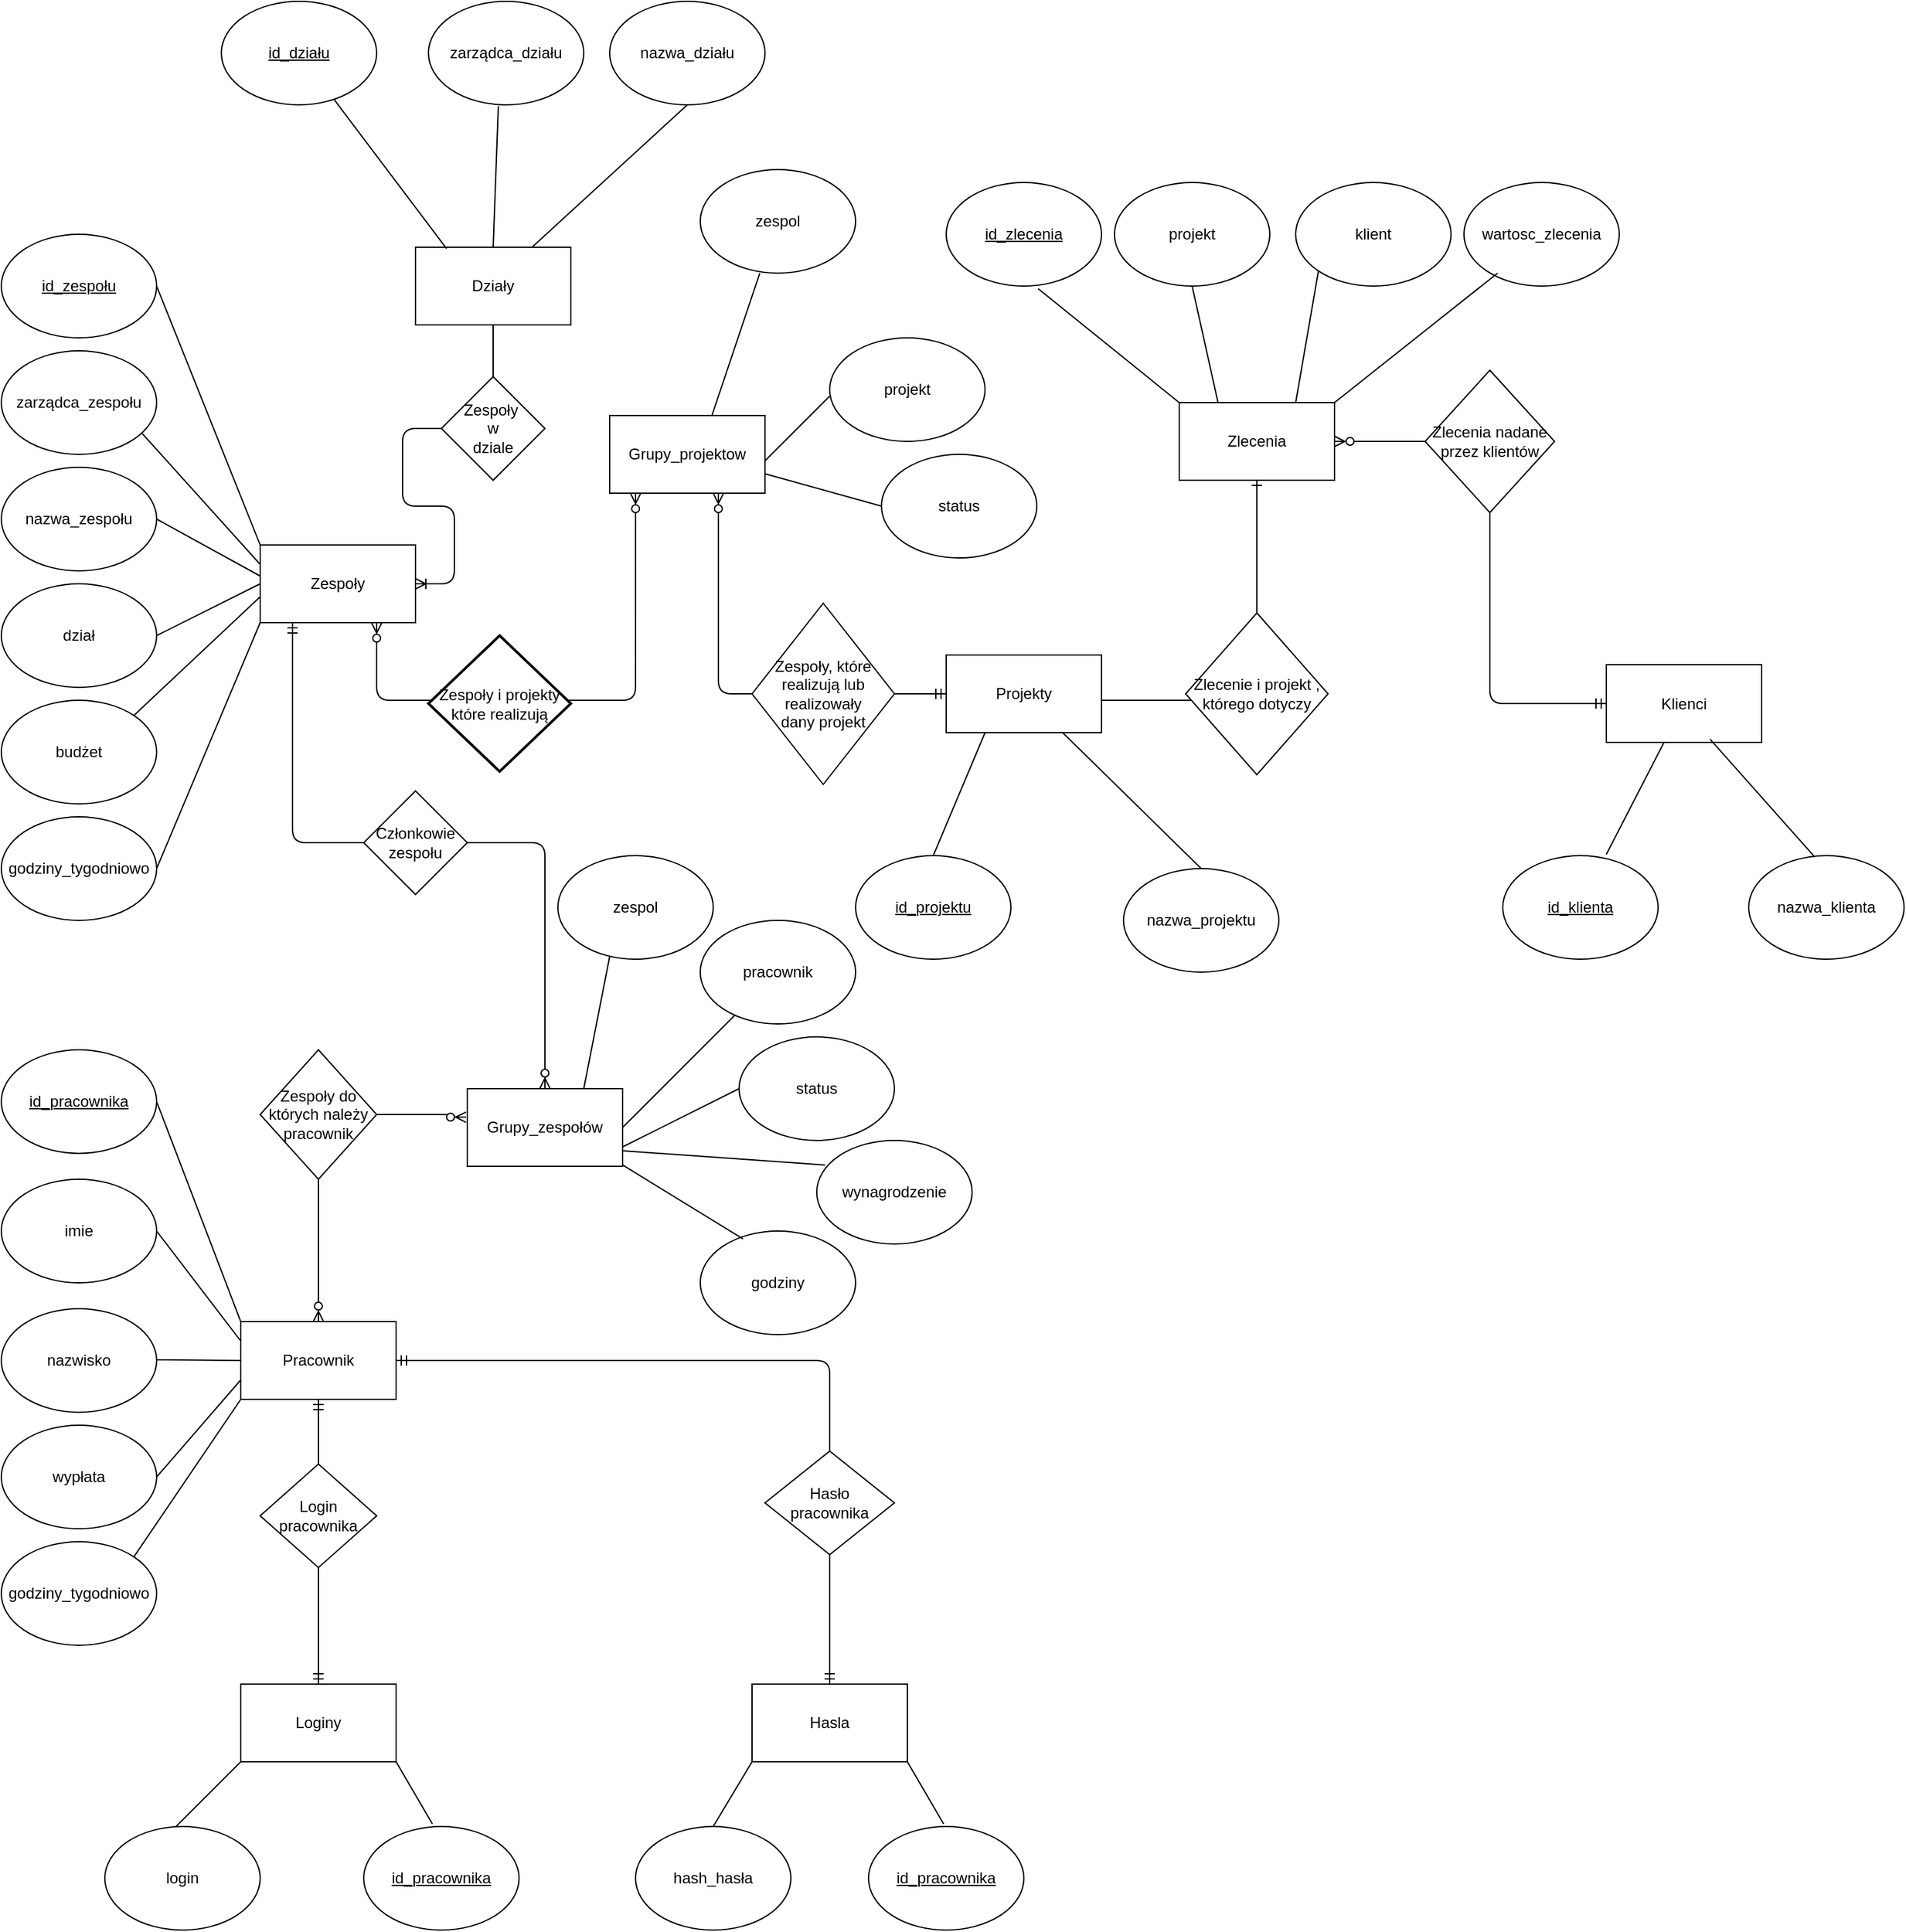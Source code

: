 <mxfile version="14.1.8" type="device"><diagram id="1LLoWZPBhENQtHgGuLOk" name="Page-1"><mxGraphModel dx="1747" dy="831" grid="1" gridSize="10" guides="1" tooltips="1" connect="1" arrows="1" fold="1" page="1" pageScale="1" pageWidth="827" pageHeight="1169" math="0" shadow="0"><root><mxCell id="0"/><mxCell id="1" parent="0"/><mxCell id="VqQpT-1c5NTkzaZMbWne-1" value="Działy" style="rounded=0;whiteSpace=wrap;html=1;" parent="1" vertex="1"><mxGeometry x="160" y="210" width="120" height="60" as="geometry"/></mxCell><mxCell id="VqQpT-1c5NTkzaZMbWne-3" value="&lt;u&gt;id_działu&lt;/u&gt;" style="ellipse;whiteSpace=wrap;html=1;" parent="1" vertex="1"><mxGeometry x="10" y="20" width="120" height="80" as="geometry"/></mxCell><mxCell id="VqQpT-1c5NTkzaZMbWne-4" value="" style="endArrow=none;html=1;exitX=0.2;exitY=0.017;exitDx=0;exitDy=0;exitPerimeter=0;" parent="1" source="VqQpT-1c5NTkzaZMbWne-1" target="VqQpT-1c5NTkzaZMbWne-3" edge="1"><mxGeometry width="50" height="50" relative="1" as="geometry"><mxPoint x="250" y="160" as="sourcePoint"/><mxPoint x="300" y="110" as="targetPoint"/></mxGeometry></mxCell><mxCell id="VqQpT-1c5NTkzaZMbWne-6" value="zarządca_działu" style="ellipse;whiteSpace=wrap;html=1;" parent="1" vertex="1"><mxGeometry x="170" y="20" width="120" height="80" as="geometry"/></mxCell><mxCell id="VqQpT-1c5NTkzaZMbWne-7" value="nazwa_działu" style="ellipse;whiteSpace=wrap;html=1;" parent="1" vertex="1"><mxGeometry x="310" y="20" width="120" height="80" as="geometry"/></mxCell><mxCell id="VqQpT-1c5NTkzaZMbWne-8" value="" style="endArrow=none;html=1;exitX=0.5;exitY=0;exitDx=0;exitDy=0;entryX=0.45;entryY=1.013;entryDx=0;entryDy=0;entryPerimeter=0;" parent="1" source="VqQpT-1c5NTkzaZMbWne-1" target="VqQpT-1c5NTkzaZMbWne-6" edge="1"><mxGeometry width="50" height="50" relative="1" as="geometry"><mxPoint x="389" y="160" as="sourcePoint"/><mxPoint x="439" y="110" as="targetPoint"/></mxGeometry></mxCell><mxCell id="VqQpT-1c5NTkzaZMbWne-9" value="" style="endArrow=none;html=1;exitX=0.75;exitY=0;exitDx=0;exitDy=0;entryX=0.5;entryY=1;entryDx=0;entryDy=0;" parent="1" source="VqQpT-1c5NTkzaZMbWne-1" target="VqQpT-1c5NTkzaZMbWne-7" edge="1"><mxGeometry width="50" height="50" relative="1" as="geometry"><mxPoint x="570" y="160" as="sourcePoint"/><mxPoint x="620" y="110" as="targetPoint"/></mxGeometry></mxCell><mxCell id="VqQpT-1c5NTkzaZMbWne-12" value="Zespoły" style="rounded=0;whiteSpace=wrap;html=1;" parent="1" vertex="1"><mxGeometry x="40" y="440" width="120" height="60" as="geometry"/></mxCell><mxCell id="VqQpT-1c5NTkzaZMbWne-14" value="Zespoły&amp;nbsp;&lt;br&gt;w&lt;br&gt;dziale" style="rhombus;whiteSpace=wrap;html=1;" parent="1" vertex="1"><mxGeometry x="180" y="310" width="80" height="80" as="geometry"/></mxCell><mxCell id="VqQpT-1c5NTkzaZMbWne-15" value="" style="endArrow=none;html=1;exitX=0.5;exitY=0;exitDx=0;exitDy=0;" parent="1" source="VqQpT-1c5NTkzaZMbWne-14" edge="1"><mxGeometry width="50" height="50" relative="1" as="geometry"><mxPoint x="170" y="320" as="sourcePoint"/><mxPoint x="220" y="270" as="targetPoint"/></mxGeometry></mxCell><mxCell id="VqQpT-1c5NTkzaZMbWne-17" value="" style="edgeStyle=entityRelationEdgeStyle;fontSize=12;html=1;endArrow=ERoneToMany;entryX=1;entryY=0.5;entryDx=0;entryDy=0;" parent="1" source="VqQpT-1c5NTkzaZMbWne-14" target="VqQpT-1c5NTkzaZMbWne-12" edge="1"><mxGeometry width="100" height="100" relative="1" as="geometry"><mxPoint x="280" y="530" as="sourcePoint"/><mxPoint x="420" y="470" as="targetPoint"/></mxGeometry></mxCell><mxCell id="VqQpT-1c5NTkzaZMbWne-18" value="&lt;u&gt;id_zespołu&lt;/u&gt;" style="ellipse;whiteSpace=wrap;html=1;" parent="1" vertex="1"><mxGeometry x="-160" y="200" width="120" height="80" as="geometry"/></mxCell><mxCell id="VqQpT-1c5NTkzaZMbWne-20" value="zarządca_zespołu" style="ellipse;whiteSpace=wrap;html=1;" parent="1" vertex="1"><mxGeometry x="-160" y="290" width="120" height="80" as="geometry"/></mxCell><mxCell id="VqQpT-1c5NTkzaZMbWne-21" value="nazwa_zespołu" style="ellipse;whiteSpace=wrap;html=1;" parent="1" vertex="1"><mxGeometry x="-160" y="380" width="120" height="80" as="geometry"/></mxCell><mxCell id="VqQpT-1c5NTkzaZMbWne-22" value="dział" style="ellipse;whiteSpace=wrap;html=1;" parent="1" vertex="1"><mxGeometry x="-160" y="470" width="120" height="80" as="geometry"/></mxCell><mxCell id="VqQpT-1c5NTkzaZMbWne-23" value="budżet" style="ellipse;whiteSpace=wrap;html=1;" parent="1" vertex="1"><mxGeometry x="-160" y="560" width="120" height="80" as="geometry"/></mxCell><mxCell id="VqQpT-1c5NTkzaZMbWne-26" value="" style="endArrow=none;html=1;entryX=0;entryY=0;entryDx=0;entryDy=0;exitX=1;exitY=0.5;exitDx=0;exitDy=0;" parent="1" source="VqQpT-1c5NTkzaZMbWne-18" target="VqQpT-1c5NTkzaZMbWne-12" edge="1"><mxGeometry width="50" height="50" relative="1" as="geometry"><mxPoint x="-40" y="290" as="sourcePoint"/><mxPoint x="10" y="240" as="targetPoint"/></mxGeometry></mxCell><mxCell id="VqQpT-1c5NTkzaZMbWne-27" value="" style="endArrow=none;html=1;entryX=0;entryY=0.25;entryDx=0;entryDy=0;exitX=0.908;exitY=0.8;exitDx=0;exitDy=0;exitPerimeter=0;" parent="1" source="VqQpT-1c5NTkzaZMbWne-20" target="VqQpT-1c5NTkzaZMbWne-12" edge="1"><mxGeometry width="50" height="50" relative="1" as="geometry"><mxPoint x="-40" y="370" as="sourcePoint"/><mxPoint x="40" y="520" as="targetPoint"/></mxGeometry></mxCell><mxCell id="VqQpT-1c5NTkzaZMbWne-28" value="" style="endArrow=none;html=1;exitX=1;exitY=0.5;exitDx=0;exitDy=0;" parent="1" source="VqQpT-1c5NTkzaZMbWne-21" edge="1"><mxGeometry width="50" height="50" relative="1" as="geometry"><mxPoint x="10" y="500" as="sourcePoint"/><mxPoint x="40" y="464" as="targetPoint"/></mxGeometry></mxCell><mxCell id="VqQpT-1c5NTkzaZMbWne-29" value="" style="endArrow=none;html=1;entryX=0;entryY=0.5;entryDx=0;entryDy=0;exitX=1;exitY=0.5;exitDx=0;exitDy=0;" parent="1" source="VqQpT-1c5NTkzaZMbWne-22" target="VqQpT-1c5NTkzaZMbWne-12" edge="1"><mxGeometry width="50" height="50" relative="1" as="geometry"><mxPoint x="-50" y="550" as="sourcePoint"/><mxPoint y="500" as="targetPoint"/></mxGeometry></mxCell><mxCell id="VqQpT-1c5NTkzaZMbWne-30" value="" style="endArrow=none;html=1;entryX=0;entryY=0.667;entryDx=0;entryDy=0;entryPerimeter=0;exitX=1;exitY=0;exitDx=0;exitDy=0;" parent="1" source="VqQpT-1c5NTkzaZMbWne-23" target="VqQpT-1c5NTkzaZMbWne-12" edge="1"><mxGeometry width="50" height="50" relative="1" as="geometry"><mxPoint x="-40" y="635" as="sourcePoint"/><mxPoint x="10" y="585" as="targetPoint"/></mxGeometry></mxCell><mxCell id="VqQpT-1c5NTkzaZMbWne-34" value="" style="endArrow=none;html=1;exitX=0;exitY=0.5;exitDx=0;exitDy=0;entryX=1;entryY=0.5;entryDx=0;entryDy=0;" parent="1" source="VqQpT-1c5NTkzaZMbWne-35" target="VqQpT-1c5NTkzaZMbWne-46" edge="1"><mxGeometry width="50" height="50" relative="1" as="geometry"><mxPoint x="500" y="555" as="sourcePoint"/><mxPoint x="500" y="555" as="targetPoint"/></mxGeometry></mxCell><mxCell id="VqQpT-1c5NTkzaZMbWne-37" value="&lt;u&gt;id_projektu&lt;/u&gt;" style="ellipse;whiteSpace=wrap;html=1;" parent="1" vertex="1"><mxGeometry x="500" y="680" width="120" height="80" as="geometry"/></mxCell><mxCell id="VqQpT-1c5NTkzaZMbWne-38" value="" style="endArrow=none;html=1;exitX=0.5;exitY=0;exitDx=0;exitDy=0;entryX=0.25;entryY=1;entryDx=0;entryDy=0;" parent="1" source="VqQpT-1c5NTkzaZMbWne-37" target="VqQpT-1c5NTkzaZMbWne-35" edge="1"><mxGeometry width="50" height="50" relative="1" as="geometry"><mxPoint x="480" y="510" as="sourcePoint"/><mxPoint x="530" y="460" as="targetPoint"/></mxGeometry></mxCell><mxCell id="VqQpT-1c5NTkzaZMbWne-39" value="nazwa_projektu" style="ellipse;whiteSpace=wrap;html=1;" parent="1" vertex="1"><mxGeometry x="707" y="690" width="120" height="80" as="geometry"/></mxCell><mxCell id="VqQpT-1c5NTkzaZMbWne-40" value="" style="endArrow=none;html=1;entryX=0.75;entryY=1;entryDx=0;entryDy=0;exitX=0.5;exitY=0;exitDx=0;exitDy=0;" parent="1" source="VqQpT-1c5NTkzaZMbWne-39" target="VqQpT-1c5NTkzaZMbWne-35" edge="1"><mxGeometry width="50" height="50" relative="1" as="geometry"><mxPoint x="500" y="660" as="sourcePoint"/><mxPoint x="550" y="610" as="targetPoint"/></mxGeometry></mxCell><mxCell id="VqQpT-1c5NTkzaZMbWne-44" value="Grupy_projektow" style="rounded=0;whiteSpace=wrap;html=1;" parent="1" vertex="1"><mxGeometry x="310" y="340" width="120" height="60" as="geometry"/></mxCell><mxCell id="VqQpT-1c5NTkzaZMbWne-45" value="projekt" style="ellipse;whiteSpace=wrap;html=1;" parent="1" vertex="1"><mxGeometry x="480" y="280" width="120" height="80" as="geometry"/></mxCell><mxCell id="VqQpT-1c5NTkzaZMbWne-47" value="" style="edgeStyle=orthogonalEdgeStyle;fontSize=12;html=1;endArrow=ERzeroToMany;startArrow=ERmandOne;" parent="1" source="VqQpT-1c5NTkzaZMbWne-35" target="VqQpT-1c5NTkzaZMbWne-44" edge="1"><mxGeometry width="100" height="100" relative="1" as="geometry"><mxPoint x="340" y="560" as="sourcePoint"/><mxPoint x="330" y="460" as="targetPoint"/><Array as="points"><mxPoint x="394" y="555"/></Array></mxGeometry></mxCell><mxCell id="VqQpT-1c5NTkzaZMbWne-46" value="Zespoły, które realizują lub realizowały&lt;br&gt;dany projekt" style="rhombus;whiteSpace=wrap;html=1;rounded=0;flipH=0;flipV=1;" parent="1" vertex="1"><mxGeometry x="420" y="485" width="110" height="140" as="geometry"/></mxCell><mxCell id="VqQpT-1c5NTkzaZMbWne-48" value="" style="edgeStyle=orthogonalEdgeStyle;fontSize=12;html=1;endArrow=ERzeroToMany;endFill=1;startArrow=ERzeroToMany;entryX=0.75;entryY=1;entryDx=0;entryDy=0;exitX=0.167;exitY=1;exitDx=0;exitDy=0;exitPerimeter=0;" parent="1" source="VqQpT-1c5NTkzaZMbWne-44" target="VqQpT-1c5NTkzaZMbWne-12" edge="1"><mxGeometry width="100" height="100" relative="1" as="geometry"><mxPoint x="330" y="470" as="sourcePoint"/><mxPoint x="100" y="530" as="targetPoint"/><Array as="points"><mxPoint x="330" y="560"/><mxPoint x="130" y="560"/></Array></mxGeometry></mxCell><mxCell id="VqQpT-1c5NTkzaZMbWne-31" value="Zespoły i projekty które realizują" style="strokeWidth=2;html=1;shape=mxgraph.flowchart.decision;whiteSpace=wrap;" parent="1" vertex="1"><mxGeometry x="170" y="510" width="110" height="105" as="geometry"/></mxCell><mxCell id="VqQpT-1c5NTkzaZMbWne-49" value="zespol" style="ellipse;whiteSpace=wrap;html=1;" parent="1" vertex="1"><mxGeometry x="380" y="150" width="120" height="80" as="geometry"/></mxCell><mxCell id="VqQpT-1c5NTkzaZMbWne-50" value="" style="endArrow=none;html=1;" parent="1" edge="1"><mxGeometry width="50" height="50" relative="1" as="geometry"><mxPoint x="430" y="375" as="sourcePoint"/><mxPoint x="480" y="325" as="targetPoint"/></mxGeometry></mxCell><mxCell id="VqQpT-1c5NTkzaZMbWne-51" value="" style="endArrow=none;html=1;" parent="1" edge="1"><mxGeometry width="50" height="50" relative="1" as="geometry"><mxPoint x="389" y="340" as="sourcePoint"/><mxPoint x="426" y="230" as="targetPoint"/></mxGeometry></mxCell><mxCell id="VqQpT-1c5NTkzaZMbWne-52" value="Zlecenia" style="rounded=0;whiteSpace=wrap;html=1;" parent="1" vertex="1"><mxGeometry x="750" y="330" width="120" height="60" as="geometry"/></mxCell><mxCell id="VqQpT-1c5NTkzaZMbWne-53" value="status" style="ellipse;whiteSpace=wrap;html=1;" parent="1" vertex="1"><mxGeometry x="520" y="370" width="120" height="80" as="geometry"/></mxCell><mxCell id="VqQpT-1c5NTkzaZMbWne-54" value="" style="endArrow=none;html=1;exitX=0;exitY=0.5;exitDx=0;exitDy=0;entryX=1;entryY=0.75;entryDx=0;entryDy=0;" parent="1" source="VqQpT-1c5NTkzaZMbWne-53" target="VqQpT-1c5NTkzaZMbWne-44" edge="1"><mxGeometry width="50" height="50" relative="1" as="geometry"><mxPoint x="600" y="635" as="sourcePoint"/><mxPoint x="650" y="585" as="targetPoint"/></mxGeometry></mxCell><mxCell id="VqQpT-1c5NTkzaZMbWne-56" value="" style="edgeStyle=orthogonalEdgeStyle;fontSize=12;html=1;endArrow=ERone;endFill=1;" parent="1" edge="1"><mxGeometry width="100" height="100" relative="1" as="geometry"><mxPoint x="670" y="560" as="sourcePoint"/><mxPoint x="810" y="390" as="targetPoint"/><Array as="points"><mxPoint x="810" y="560"/><mxPoint x="810" y="392"/></Array></mxGeometry></mxCell><mxCell id="VqQpT-1c5NTkzaZMbWne-55" value="Zlecenie i projekt , którego dotyczy" style="rhombus;whiteSpace=wrap;html=1;rounded=0;" parent="1" vertex="1"><mxGeometry x="755" y="492.5" width="110" height="125" as="geometry"/></mxCell><mxCell id="VqQpT-1c5NTkzaZMbWne-58" value="&lt;u&gt;id_zlecenia&lt;/u&gt;" style="ellipse;whiteSpace=wrap;html=1;" parent="1" vertex="1"><mxGeometry x="570" y="160" width="120" height="80" as="geometry"/></mxCell><mxCell id="VqQpT-1c5NTkzaZMbWne-60" value="" style="endArrow=none;html=1;exitX=0;exitY=0;exitDx=0;exitDy=0;entryX=0.592;entryY=1.025;entryDx=0;entryDy=0;entryPerimeter=0;" parent="1" source="VqQpT-1c5NTkzaZMbWne-52" target="VqQpT-1c5NTkzaZMbWne-58" edge="1"><mxGeometry width="50" height="50" relative="1" as="geometry"><mxPoint x="680" y="350" as="sourcePoint"/><mxPoint x="717" y="240" as="targetPoint"/></mxGeometry></mxCell><mxCell id="VqQpT-1c5NTkzaZMbWne-62" value="projekt" style="ellipse;whiteSpace=wrap;html=1;" parent="1" vertex="1"><mxGeometry x="700" y="160" width="120" height="80" as="geometry"/></mxCell><mxCell id="VqQpT-1c5NTkzaZMbWne-63" value="klient" style="ellipse;whiteSpace=wrap;html=1;" parent="1" vertex="1"><mxGeometry x="840" y="160" width="120" height="80" as="geometry"/></mxCell><mxCell id="VqQpT-1c5NTkzaZMbWne-64" value="wartosc_zlecenia" style="ellipse;whiteSpace=wrap;html=1;" parent="1" vertex="1"><mxGeometry x="970" y="160" width="120" height="80" as="geometry"/></mxCell><mxCell id="VqQpT-1c5NTkzaZMbWne-65" value="" style="endArrow=none;html=1;entryX=0.5;entryY=1;entryDx=0;entryDy=0;exitX=0.25;exitY=0;exitDx=0;exitDy=0;" parent="1" source="VqQpT-1c5NTkzaZMbWne-52" target="VqQpT-1c5NTkzaZMbWne-62" edge="1"><mxGeometry width="50" height="50" relative="1" as="geometry"><mxPoint x="800" y="360" as="sourcePoint"/><mxPoint x="850" y="310" as="targetPoint"/></mxGeometry></mxCell><mxCell id="VqQpT-1c5NTkzaZMbWne-66" value="" style="endArrow=none;html=1;entryX=0;entryY=1;entryDx=0;entryDy=0;exitX=0.75;exitY=0;exitDx=0;exitDy=0;" parent="1" source="VqQpT-1c5NTkzaZMbWne-52" target="VqQpT-1c5NTkzaZMbWne-63" edge="1"><mxGeometry width="50" height="50" relative="1" as="geometry"><mxPoint x="800" y="360" as="sourcePoint"/><mxPoint x="850" y="310" as="targetPoint"/></mxGeometry></mxCell><mxCell id="VqQpT-1c5NTkzaZMbWne-67" value="" style="endArrow=none;html=1;exitX=1;exitY=0;exitDx=0;exitDy=0;" parent="1" source="VqQpT-1c5NTkzaZMbWne-52" edge="1"><mxGeometry width="50" height="50" relative="1" as="geometry"><mxPoint x="790" y="340" as="sourcePoint"/><mxPoint x="996" y="230" as="targetPoint"/></mxGeometry></mxCell><mxCell id="VqQpT-1c5NTkzaZMbWne-68" value="Klienci" style="rounded=0;whiteSpace=wrap;html=1;" parent="1" vertex="1"><mxGeometry x="1080" y="532.5" width="120" height="60" as="geometry"/></mxCell><mxCell id="VqQpT-1c5NTkzaZMbWne-70" value="" style="edgeStyle=orthogonalEdgeStyle;fontSize=12;html=1;endArrow=ERzeroToMany;startArrow=ERmandOne;exitX=0;exitY=0.5;exitDx=0;exitDy=0;entryX=1;entryY=0.5;entryDx=0;entryDy=0;" parent="1" source="VqQpT-1c5NTkzaZMbWne-68" target="VqQpT-1c5NTkzaZMbWne-52" edge="1"><mxGeometry width="100" height="100" relative="1" as="geometry"><mxPoint x="960" y="520" as="sourcePoint"/><mxPoint x="1060" y="420" as="targetPoint"/><Array as="points"><mxPoint x="990" y="563"/><mxPoint x="990" y="360"/></Array></mxGeometry></mxCell><mxCell id="VqQpT-1c5NTkzaZMbWne-69" value="Zlecenia nadane przez klientów" style="rhombus;whiteSpace=wrap;html=1;rounded=0;" parent="1" vertex="1"><mxGeometry x="940" y="305" width="100" height="110" as="geometry"/></mxCell><mxCell id="VqQpT-1c5NTkzaZMbWne-71" value="&lt;u&gt;id_klienta&lt;/u&gt;" style="ellipse;whiteSpace=wrap;html=1;" parent="1" vertex="1"><mxGeometry x="1000" y="680" width="120" height="80" as="geometry"/></mxCell><mxCell id="VqQpT-1c5NTkzaZMbWne-72" value="nazwa_klienta" style="ellipse;whiteSpace=wrap;html=1;" parent="1" vertex="1"><mxGeometry x="1190" y="680" width="120" height="80" as="geometry"/></mxCell><mxCell id="VqQpT-1c5NTkzaZMbWne-73" value="" style="endArrow=none;html=1;" parent="1" target="VqQpT-1c5NTkzaZMbWne-68" edge="1"><mxGeometry width="50" height="50" relative="1" as="geometry"><mxPoint x="1080" y="679" as="sourcePoint"/><mxPoint x="1120" y="630" as="targetPoint"/></mxGeometry></mxCell><mxCell id="VqQpT-1c5NTkzaZMbWne-74" value="" style="endArrow=none;html=1;entryX=0.667;entryY=0.958;entryDx=0;entryDy=0;entryPerimeter=0;exitX=0.425;exitY=0.013;exitDx=0;exitDy=0;exitPerimeter=0;" parent="1" source="VqQpT-1c5NTkzaZMbWne-72" target="VqQpT-1c5NTkzaZMbWne-68" edge="1"><mxGeometry width="50" height="50" relative="1" as="geometry"><mxPoint x="1250" y="680" as="sourcePoint"/><mxPoint x="1300" y="630" as="targetPoint"/></mxGeometry></mxCell><mxCell id="VqQpT-1c5NTkzaZMbWne-35" value="Projekty" style="rounded=0;whiteSpace=wrap;html=1;" parent="1" vertex="1"><mxGeometry x="570" y="525" width="120" height="60" as="geometry"/></mxCell><mxCell id="VqQpT-1c5NTkzaZMbWne-75" value="" style="edgeStyle=orthogonalEdgeStyle;fontSize=12;html=1;endArrow=ERzeroToMany;startArrow=ERmandOne;endFill=1;entryX=0.5;entryY=0;entryDx=0;entryDy=0;" parent="1" target="VqQpT-1c5NTkzaZMbWne-78" edge="1"><mxGeometry width="100" height="100" relative="1" as="geometry"><mxPoint x="65" y="500" as="sourcePoint"/><mxPoint x="260" y="800" as="targetPoint"/><Array as="points"><mxPoint x="65" y="670"/><mxPoint x="260" y="670"/></Array></mxGeometry></mxCell><mxCell id="VqQpT-1c5NTkzaZMbWne-76" value="Członkowie&lt;br&gt;zespołu" style="rhombus;whiteSpace=wrap;html=1;rounded=0;" parent="1" vertex="1"><mxGeometry x="120" y="630" width="80" height="80" as="geometry"/></mxCell><mxCell id="VqQpT-1c5NTkzaZMbWne-78" value="Grupy_zespołów" style="rounded=0;whiteSpace=wrap;html=1;" parent="1" vertex="1"><mxGeometry x="200" y="860" width="120" height="60" as="geometry"/></mxCell><mxCell id="VqQpT-1c5NTkzaZMbWne-79" value="zespol" style="ellipse;whiteSpace=wrap;html=1;rounded=0;" parent="1" vertex="1"><mxGeometry x="270" y="680" width="120" height="80" as="geometry"/></mxCell><mxCell id="VqQpT-1c5NTkzaZMbWne-80" value="pracownik" style="ellipse;whiteSpace=wrap;html=1;rounded=0;" parent="1" vertex="1"><mxGeometry x="380" y="730" width="120" height="80" as="geometry"/></mxCell><mxCell id="VqQpT-1c5NTkzaZMbWne-81" value="status" style="ellipse;whiteSpace=wrap;html=1;rounded=0;" parent="1" vertex="1"><mxGeometry x="410" y="820" width="120" height="80" as="geometry"/></mxCell><mxCell id="VqQpT-1c5NTkzaZMbWne-82" value="" style="endArrow=none;html=1;" parent="1" edge="1"><mxGeometry width="50" height="50" relative="1" as="geometry"><mxPoint x="290" y="860" as="sourcePoint"/><mxPoint x="310" y="758" as="targetPoint"/></mxGeometry></mxCell><mxCell id="VqQpT-1c5NTkzaZMbWne-83" value="" style="endArrow=none;html=1;exitX=0;exitY=0.5;exitDx=0;exitDy=0;entryX=1;entryY=0.75;entryDx=0;entryDy=0;" parent="1" source="VqQpT-1c5NTkzaZMbWne-81" target="VqQpT-1c5NTkzaZMbWne-78" edge="1"><mxGeometry width="50" height="50" relative="1" as="geometry"><mxPoint x="290" y="960" as="sourcePoint"/><mxPoint x="340" y="910" as="targetPoint"/></mxGeometry></mxCell><mxCell id="VqQpT-1c5NTkzaZMbWne-84" value="" style="endArrow=none;html=1;" parent="1" target="VqQpT-1c5NTkzaZMbWne-80" edge="1"><mxGeometry width="50" height="50" relative="1" as="geometry"><mxPoint x="320" y="890" as="sourcePoint"/><mxPoint x="370" y="840" as="targetPoint"/></mxGeometry></mxCell><mxCell id="VqQpT-1c5NTkzaZMbWne-86" value="Pracownik" style="rounded=0;whiteSpace=wrap;html=1;" parent="1" vertex="1"><mxGeometry x="25" y="1040" width="120" height="60" as="geometry"/></mxCell><mxCell id="VqQpT-1c5NTkzaZMbWne-87" value="" style="edgeStyle=orthogonalEdgeStyle;fontSize=12;html=1;endArrow=ERzeroToMany;endFill=1;startArrow=ERzeroToMany;exitX=0.5;exitY=0;exitDx=0;exitDy=0;entryX=-0.008;entryY=0.367;entryDx=0;entryDy=0;entryPerimeter=0;" parent="1" source="VqQpT-1c5NTkzaZMbWne-86" target="VqQpT-1c5NTkzaZMbWne-78" edge="1"><mxGeometry width="100" height="100" relative="1" as="geometry"><mxPoint x="70" y="940" as="sourcePoint"/><mxPoint x="190" y="880" as="targetPoint"/><Array as="points"><mxPoint x="85" y="880"/><mxPoint x="190" y="880"/><mxPoint x="190" y="882"/></Array></mxGeometry></mxCell><mxCell id="VqQpT-1c5NTkzaZMbWne-85" value="Zespoły do których należy pracownik" style="rhombus;whiteSpace=wrap;html=1;rounded=0;" parent="1" vertex="1"><mxGeometry x="40" y="830" width="90" height="100" as="geometry"/></mxCell><mxCell id="VqQpT-1c5NTkzaZMbWne-88" value="&lt;u&gt;id_pracownika&lt;/u&gt;" style="ellipse;whiteSpace=wrap;html=1;" parent="1" vertex="1"><mxGeometry x="-160" y="830" width="120" height="80" as="geometry"/></mxCell><mxCell id="VqQpT-1c5NTkzaZMbWne-89" value="imie" style="ellipse;whiteSpace=wrap;html=1;" parent="1" vertex="1"><mxGeometry x="-160" y="930" width="120" height="80" as="geometry"/></mxCell><mxCell id="VqQpT-1c5NTkzaZMbWne-90" value="nazwisko" style="ellipse;whiteSpace=wrap;html=1;" parent="1" vertex="1"><mxGeometry x="-160" y="1030" width="120" height="80" as="geometry"/></mxCell><mxCell id="VqQpT-1c5NTkzaZMbWne-91" value="wypłata" style="ellipse;whiteSpace=wrap;html=1;" parent="1" vertex="1"><mxGeometry x="-160" y="1120" width="120" height="80" as="geometry"/></mxCell><mxCell id="VqQpT-1c5NTkzaZMbWne-92" value="godziny_tygodniowo" style="ellipse;whiteSpace=wrap;html=1;" parent="1" vertex="1"><mxGeometry x="-160" y="1210" width="120" height="80" as="geometry"/></mxCell><mxCell id="VqQpT-1c5NTkzaZMbWne-93" value="" style="endArrow=none;html=1;rounded=0;entryX=0;entryY=0;entryDx=0;entryDy=0;exitX=1;exitY=0.5;exitDx=0;exitDy=0;" parent="1" source="VqQpT-1c5NTkzaZMbWne-88" target="VqQpT-1c5NTkzaZMbWne-86" edge="1"><mxGeometry relative="1" as="geometry"><mxPoint x="-50" y="879.5" as="sourcePoint"/><mxPoint x="110" y="879.5" as="targetPoint"/></mxGeometry></mxCell><mxCell id="VqQpT-1c5NTkzaZMbWne-94" value="" style="endArrow=none;html=1;rounded=0;exitX=1;exitY=0.5;exitDx=0;exitDy=0;entryX=0;entryY=0.25;entryDx=0;entryDy=0;" parent="1" source="VqQpT-1c5NTkzaZMbWne-89" target="VqQpT-1c5NTkzaZMbWne-86" edge="1"><mxGeometry relative="1" as="geometry"><mxPoint x="-120" y="1180" as="sourcePoint"/><mxPoint x="40" y="1180" as="targetPoint"/></mxGeometry></mxCell><mxCell id="VqQpT-1c5NTkzaZMbWne-95" value="" style="endArrow=none;html=1;rounded=0;entryX=0;entryY=0.5;entryDx=0;entryDy=0;" parent="1" target="VqQpT-1c5NTkzaZMbWne-86" edge="1"><mxGeometry relative="1" as="geometry"><mxPoint x="-40" y="1069.5" as="sourcePoint"/><mxPoint x="20" y="1070" as="targetPoint"/></mxGeometry></mxCell><mxCell id="VqQpT-1c5NTkzaZMbWne-96" value="" style="endArrow=none;html=1;rounded=0;entryX=0;entryY=0.75;entryDx=0;entryDy=0;exitX=1;exitY=0.5;exitDx=0;exitDy=0;" parent="1" source="VqQpT-1c5NTkzaZMbWne-91" target="VqQpT-1c5NTkzaZMbWne-86" edge="1"><mxGeometry relative="1" as="geometry"><mxPoint x="-40" y="1179.5" as="sourcePoint"/><mxPoint x="20" y="1080" as="targetPoint"/></mxGeometry></mxCell><mxCell id="VqQpT-1c5NTkzaZMbWne-97" value="" style="endArrow=none;html=1;rounded=0;entryX=0;entryY=1;entryDx=0;entryDy=0;exitX=1;exitY=0;exitDx=0;exitDy=0;" parent="1" source="VqQpT-1c5NTkzaZMbWne-92" target="VqQpT-1c5NTkzaZMbWne-86" edge="1"><mxGeometry relative="1" as="geometry"><mxPoint x="-60" y="1260" as="sourcePoint"/><mxPoint x="100" y="1260" as="targetPoint"/></mxGeometry></mxCell><mxCell id="VqQpT-1c5NTkzaZMbWne-99" value="" style="edgeStyle=orthogonalEdgeStyle;fontSize=12;html=1;endArrow=ERmandOne;startArrow=ERmandOne;entryX=0.5;entryY=1;entryDx=0;entryDy=0;" parent="1" target="VqQpT-1c5NTkzaZMbWne-86" edge="1"><mxGeometry width="100" height="100" relative="1" as="geometry"><mxPoint x="85" y="1320" as="sourcePoint"/><mxPoint x="210" y="1169" as="targetPoint"/><Array as="points"><mxPoint x="85" y="1269"/></Array></mxGeometry></mxCell><mxCell id="VqQpT-1c5NTkzaZMbWne-98" value="Login pracownika" style="rhombus;whiteSpace=wrap;html=1;rounded=0;" parent="1" vertex="1"><mxGeometry x="40" y="1150" width="90" height="80" as="geometry"/></mxCell><mxCell id="VqQpT-1c5NTkzaZMbWne-100" value="Loginy" style="rounded=0;whiteSpace=wrap;html=1;" parent="1" vertex="1"><mxGeometry x="25" y="1320" width="120" height="60" as="geometry"/></mxCell><mxCell id="VqQpT-1c5NTkzaZMbWne-101" value="login" style="ellipse;whiteSpace=wrap;html=1;rounded=0;" parent="1" vertex="1"><mxGeometry x="-80" y="1430" width="120" height="80" as="geometry"/></mxCell><mxCell id="VqQpT-1c5NTkzaZMbWne-102" value="&lt;u&gt;id_pracownika&lt;/u&gt;" style="ellipse;whiteSpace=wrap;html=1;" parent="1" vertex="1"><mxGeometry x="120" y="1430" width="120" height="80" as="geometry"/></mxCell><mxCell id="VqQpT-1c5NTkzaZMbWne-103" value="" style="endArrow=none;html=1;" parent="1" edge="1"><mxGeometry width="50" height="50" relative="1" as="geometry"><mxPoint x="-25" y="1430" as="sourcePoint"/><mxPoint x="25" y="1380" as="targetPoint"/></mxGeometry></mxCell><mxCell id="VqQpT-1c5NTkzaZMbWne-104" value="" style="endArrow=none;html=1;entryX=1;entryY=1;entryDx=0;entryDy=0;exitX=0.442;exitY=-0.025;exitDx=0;exitDy=0;exitPerimeter=0;" parent="1" source="VqQpT-1c5NTkzaZMbWne-102" target="VqQpT-1c5NTkzaZMbWne-100" edge="1"><mxGeometry width="50" height="50" relative="1" as="geometry"><mxPoint x="160" y="1420" as="sourcePoint"/><mxPoint x="210" y="1370" as="targetPoint"/></mxGeometry></mxCell><mxCell id="VqQpT-1c5NTkzaZMbWne-105" value="" style="edgeStyle=orthogonalEdgeStyle;fontSize=12;html=1;endArrow=ERmandOne;startArrow=ERmandOne;exitX=1;exitY=0.5;exitDx=0;exitDy=0;entryX=0.5;entryY=0;entryDx=0;entryDy=0;" parent="1" source="VqQpT-1c5NTkzaZMbWne-86" target="VqQpT-1c5NTkzaZMbWne-112" edge="1"><mxGeometry width="100" height="100" relative="1" as="geometry"><mxPoint x="240" y="1150" as="sourcePoint"/><mxPoint x="480" y="1300" as="targetPoint"/><Array as="points"><mxPoint x="480" y="1070"/></Array></mxGeometry></mxCell><mxCell id="VqQpT-1c5NTkzaZMbWne-108" value="Hasło&lt;br&gt;pracownika" style="rhombus;whiteSpace=wrap;html=1;rounded=0;" parent="1" vertex="1"><mxGeometry x="430" y="1140" width="100" height="80" as="geometry"/></mxCell><mxCell id="VqQpT-1c5NTkzaZMbWne-112" value="Hasla" style="rounded=0;whiteSpace=wrap;html=1;" parent="1" vertex="1"><mxGeometry x="420" y="1320" width="120" height="60" as="geometry"/></mxCell><mxCell id="VqQpT-1c5NTkzaZMbWne-113" value="&lt;u&gt;id_pracownika&lt;/u&gt;" style="ellipse;whiteSpace=wrap;html=1;" parent="1" vertex="1"><mxGeometry x="510" y="1430" width="120" height="80" as="geometry"/></mxCell><mxCell id="VqQpT-1c5NTkzaZMbWne-114" value="hash_hasła" style="ellipse;whiteSpace=wrap;html=1;rounded=0;" parent="1" vertex="1"><mxGeometry x="330" y="1430" width="120" height="80" as="geometry"/></mxCell><mxCell id="VqQpT-1c5NTkzaZMbWne-115" value="" style="endArrow=none;html=1;exitX=0.5;exitY=0;exitDx=0;exitDy=0;entryX=0;entryY=1;entryDx=0;entryDy=0;" parent="1" source="VqQpT-1c5NTkzaZMbWne-114" target="VqQpT-1c5NTkzaZMbWne-112" edge="1"><mxGeometry width="50" height="50" relative="1" as="geometry"><mxPoint x="183.04" y="1438" as="sourcePoint"/><mxPoint x="190" y="1400" as="targetPoint"/></mxGeometry></mxCell><mxCell id="VqQpT-1c5NTkzaZMbWne-116" value="" style="endArrow=none;html=1;entryX=1;entryY=1;entryDx=0;entryDy=0;" parent="1" edge="1"><mxGeometry width="50" height="50" relative="1" as="geometry"><mxPoint x="568" y="1428" as="sourcePoint"/><mxPoint x="540" y="1380" as="targetPoint"/></mxGeometry></mxCell><mxCell id="7QKKZhps_H7xyFzI-eFl-2" value="" style="endArrow=none;html=1;entryX=0;entryY=1;entryDx=0;entryDy=0;exitX=1;exitY=0;exitDx=0;exitDy=0;" edge="1" parent="1" target="VqQpT-1c5NTkzaZMbWne-12"><mxGeometry width="50" height="50" relative="1" as="geometry"><mxPoint x="-40.004" y="689.996" as="sourcePoint"/><mxPoint x="57.57" y="598.3" as="targetPoint"/></mxGeometry></mxCell><mxCell id="7QKKZhps_H7xyFzI-eFl-3" value="godziny_tygodniowo" style="ellipse;whiteSpace=wrap;html=1;" vertex="1" parent="1"><mxGeometry x="-160" y="650" width="120" height="80" as="geometry"/></mxCell><mxCell id="7QKKZhps_H7xyFzI-eFl-5" value="wynagrodzenie" style="ellipse;whiteSpace=wrap;html=1;rounded=0;" vertex="1" parent="1"><mxGeometry x="470" y="900" width="120" height="80" as="geometry"/></mxCell><mxCell id="7QKKZhps_H7xyFzI-eFl-6" value="" style="endArrow=none;html=1;exitX=0.054;exitY=0.238;exitDx=0;exitDy=0;exitPerimeter=0;" edge="1" parent="1" source="7QKKZhps_H7xyFzI-eFl-5"><mxGeometry width="50" height="50" relative="1" as="geometry"><mxPoint x="300" y="1010" as="sourcePoint"/><mxPoint x="320" y="908.0" as="targetPoint"/></mxGeometry></mxCell><mxCell id="7QKKZhps_H7xyFzI-eFl-7" value="godziny" style="ellipse;whiteSpace=wrap;html=1;rounded=0;" vertex="1" parent="1"><mxGeometry x="380" y="970" width="120" height="80" as="geometry"/></mxCell><mxCell id="7QKKZhps_H7xyFzI-eFl-8" value="" style="endArrow=none;html=1;exitX=0.275;exitY=0.076;exitDx=0;exitDy=0;exitPerimeter=0;" edge="1" parent="1" source="7QKKZhps_H7xyFzI-eFl-7"><mxGeometry width="50" height="50" relative="1" as="geometry"><mxPoint x="476.48" y="930" as="sourcePoint"/><mxPoint x="320" y="918.96" as="targetPoint"/></mxGeometry></mxCell></root></mxGraphModel></diagram></mxfile>